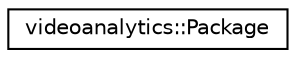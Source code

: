 digraph "Graphical Class Hierarchy"
{
  edge [fontname="Helvetica",fontsize="10",labelfontname="Helvetica",labelfontsize="10"];
  node [fontname="Helvetica",fontsize="10",shape=record];
  rankdir="LR";
  Node0 [label="videoanalytics::Package",height=0.2,width=0.4,color="black", fillcolor="white", style="filled",URL="$d6/da9/classvideoanalytics_1_1Package.html"];
}
